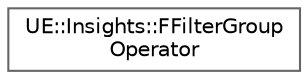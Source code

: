 digraph "Graphical Class Hierarchy"
{
 // INTERACTIVE_SVG=YES
 // LATEX_PDF_SIZE
  bgcolor="transparent";
  edge [fontname=Helvetica,fontsize=10,labelfontname=Helvetica,labelfontsize=10];
  node [fontname=Helvetica,fontsize=10,shape=box,height=0.2,width=0.4];
  rankdir="LR";
  Node0 [id="Node000000",label="UE::Insights::FFilterGroup\lOperator",height=0.2,width=0.4,color="grey40", fillcolor="white", style="filled",URL="$d3/ddd/classUE_1_1Insights_1_1FFilterGroupOperator.html",tooltip=" "];
}
